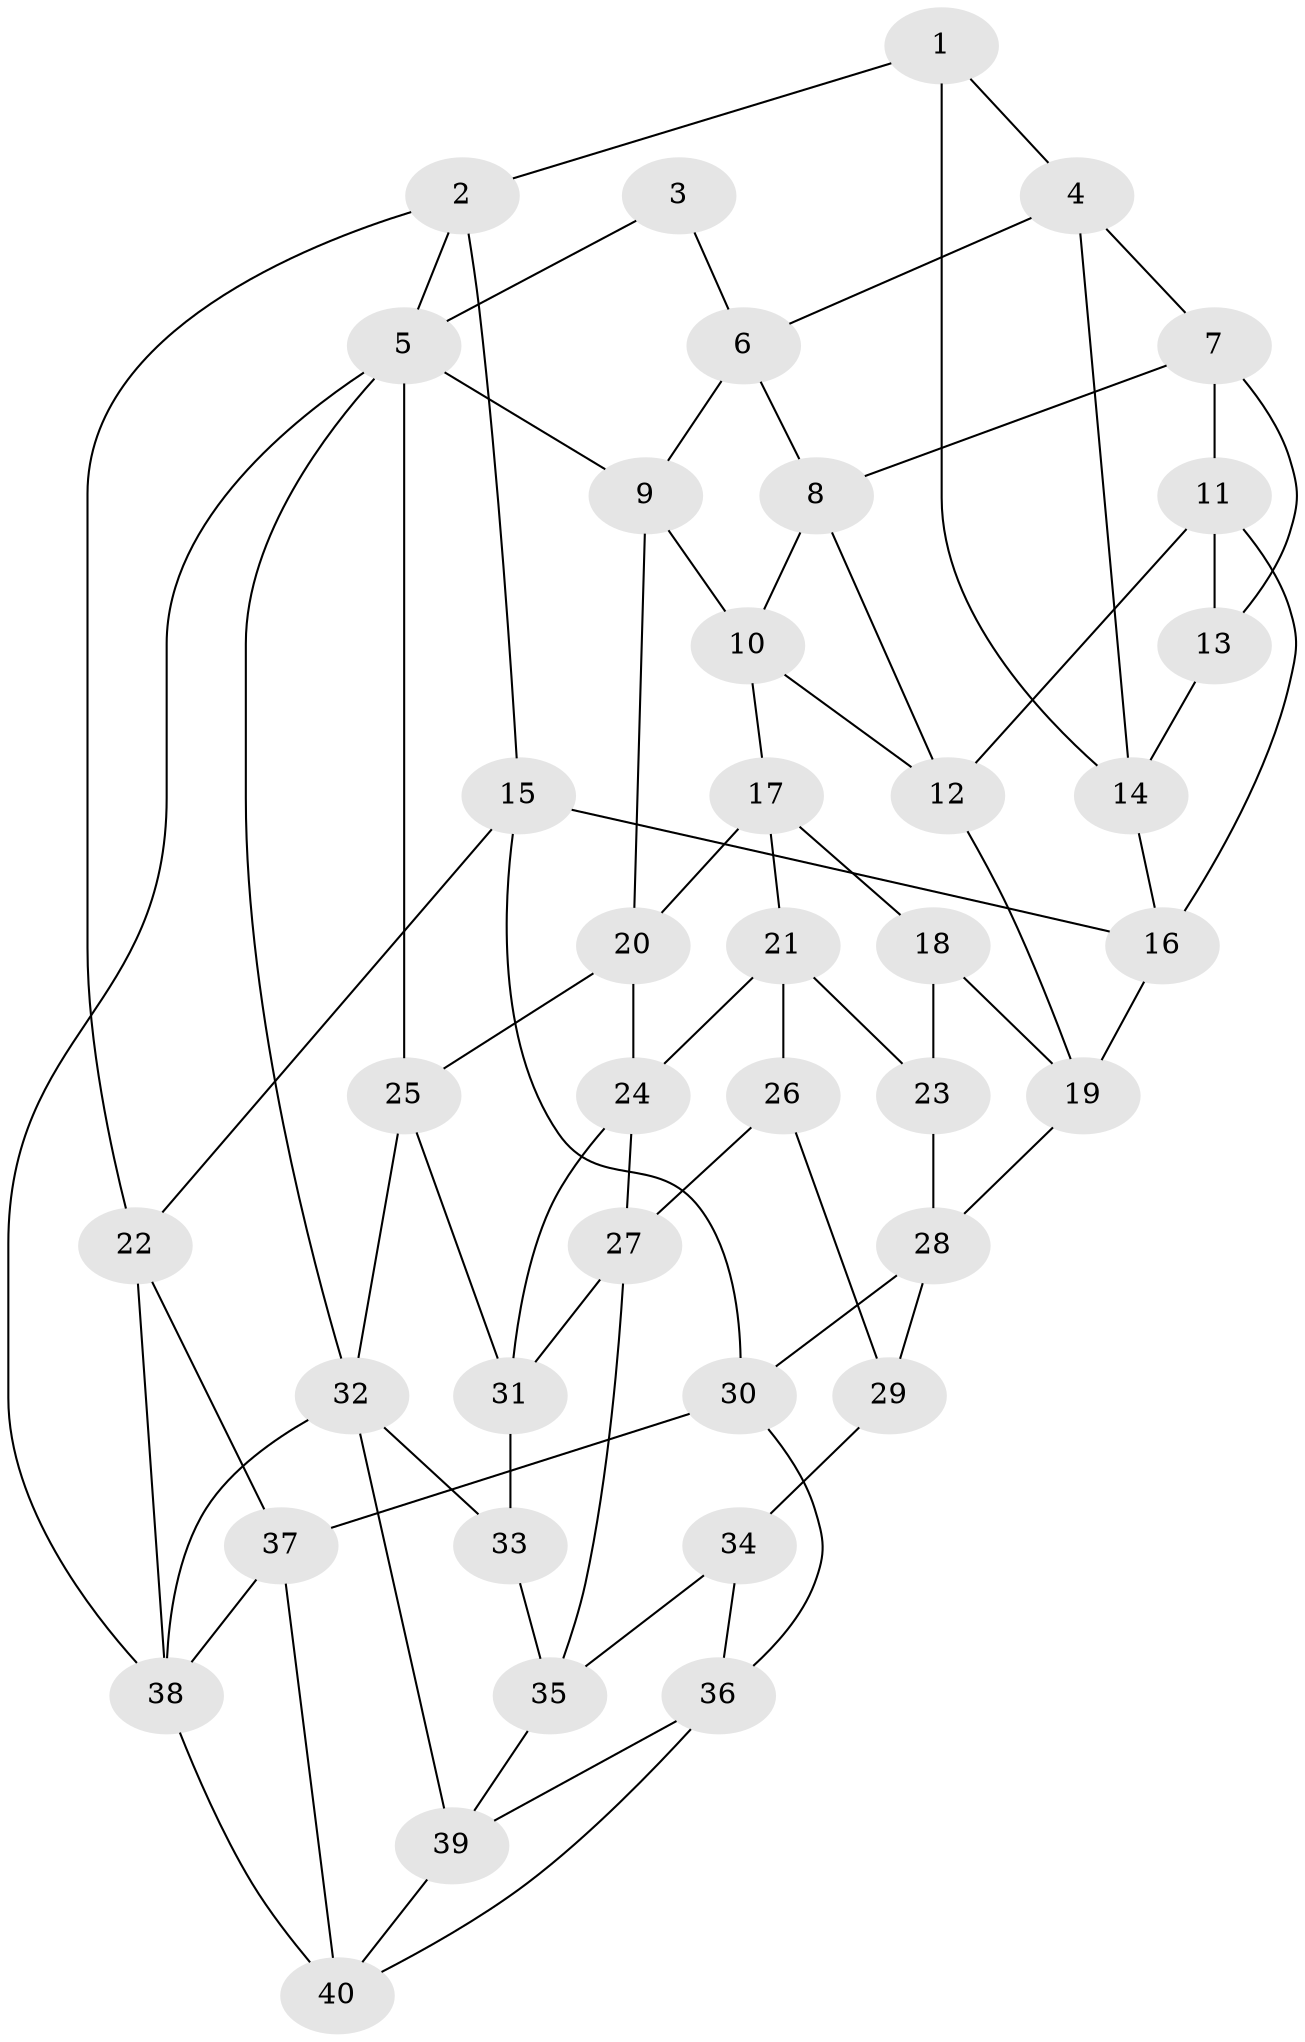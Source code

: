 // original degree distribution, {3: 0.02631578947368421, 5: 0.5789473684210527, 4: 0.21052631578947367, 6: 0.18421052631578946}
// Generated by graph-tools (version 1.1) at 2025/51/03/09/25 03:51:00]
// undirected, 40 vertices, 77 edges
graph export_dot {
graph [start="1"]
  node [color=gray90,style=filled];
  1;
  2;
  3;
  4;
  5;
  6;
  7;
  8;
  9;
  10;
  11;
  12;
  13;
  14;
  15;
  16;
  17;
  18;
  19;
  20;
  21;
  22;
  23;
  24;
  25;
  26;
  27;
  28;
  29;
  30;
  31;
  32;
  33;
  34;
  35;
  36;
  37;
  38;
  39;
  40;
  1 -- 2 [weight=1.0];
  1 -- 4 [weight=1.0];
  1 -- 14 [weight=1.0];
  2 -- 5 [weight=1.0];
  2 -- 15 [weight=1.0];
  2 -- 22 [weight=1.0];
  3 -- 5 [weight=1.0];
  3 -- 6 [weight=1.0];
  4 -- 6 [weight=1.0];
  4 -- 7 [weight=1.0];
  4 -- 14 [weight=1.0];
  5 -- 9 [weight=1.0];
  5 -- 25 [weight=1.0];
  5 -- 32 [weight=1.0];
  5 -- 38 [weight=1.0];
  6 -- 8 [weight=1.0];
  6 -- 9 [weight=1.0];
  7 -- 8 [weight=1.0];
  7 -- 11 [weight=1.0];
  7 -- 13 [weight=1.0];
  8 -- 10 [weight=1.0];
  8 -- 12 [weight=1.0];
  9 -- 10 [weight=1.0];
  9 -- 20 [weight=1.0];
  10 -- 12 [weight=1.0];
  10 -- 17 [weight=1.0];
  11 -- 12 [weight=1.0];
  11 -- 13 [weight=1.0];
  11 -- 16 [weight=1.0];
  12 -- 19 [weight=1.0];
  13 -- 14 [weight=1.0];
  14 -- 16 [weight=1.0];
  15 -- 16 [weight=1.0];
  15 -- 22 [weight=1.0];
  15 -- 30 [weight=1.0];
  16 -- 19 [weight=1.0];
  17 -- 18 [weight=1.0];
  17 -- 20 [weight=1.0];
  17 -- 21 [weight=1.0];
  18 -- 19 [weight=1.0];
  18 -- 23 [weight=2.0];
  19 -- 28 [weight=1.0];
  20 -- 24 [weight=1.0];
  20 -- 25 [weight=1.0];
  21 -- 23 [weight=1.0];
  21 -- 24 [weight=1.0];
  21 -- 26 [weight=1.0];
  22 -- 37 [weight=1.0];
  22 -- 38 [weight=1.0];
  23 -- 28 [weight=1.0];
  24 -- 27 [weight=1.0];
  24 -- 31 [weight=1.0];
  25 -- 31 [weight=1.0];
  25 -- 32 [weight=1.0];
  26 -- 27 [weight=1.0];
  26 -- 29 [weight=2.0];
  27 -- 31 [weight=1.0];
  27 -- 35 [weight=1.0];
  28 -- 29 [weight=1.0];
  28 -- 30 [weight=1.0];
  29 -- 34 [weight=1.0];
  30 -- 36 [weight=1.0];
  30 -- 37 [weight=1.0];
  31 -- 33 [weight=1.0];
  32 -- 33 [weight=1.0];
  32 -- 38 [weight=1.0];
  32 -- 39 [weight=1.0];
  33 -- 35 [weight=1.0];
  34 -- 35 [weight=1.0];
  34 -- 36 [weight=1.0];
  35 -- 39 [weight=1.0];
  36 -- 39 [weight=1.0];
  36 -- 40 [weight=1.0];
  37 -- 38 [weight=1.0];
  37 -- 40 [weight=1.0];
  38 -- 40 [weight=1.0];
  39 -- 40 [weight=1.0];
}
